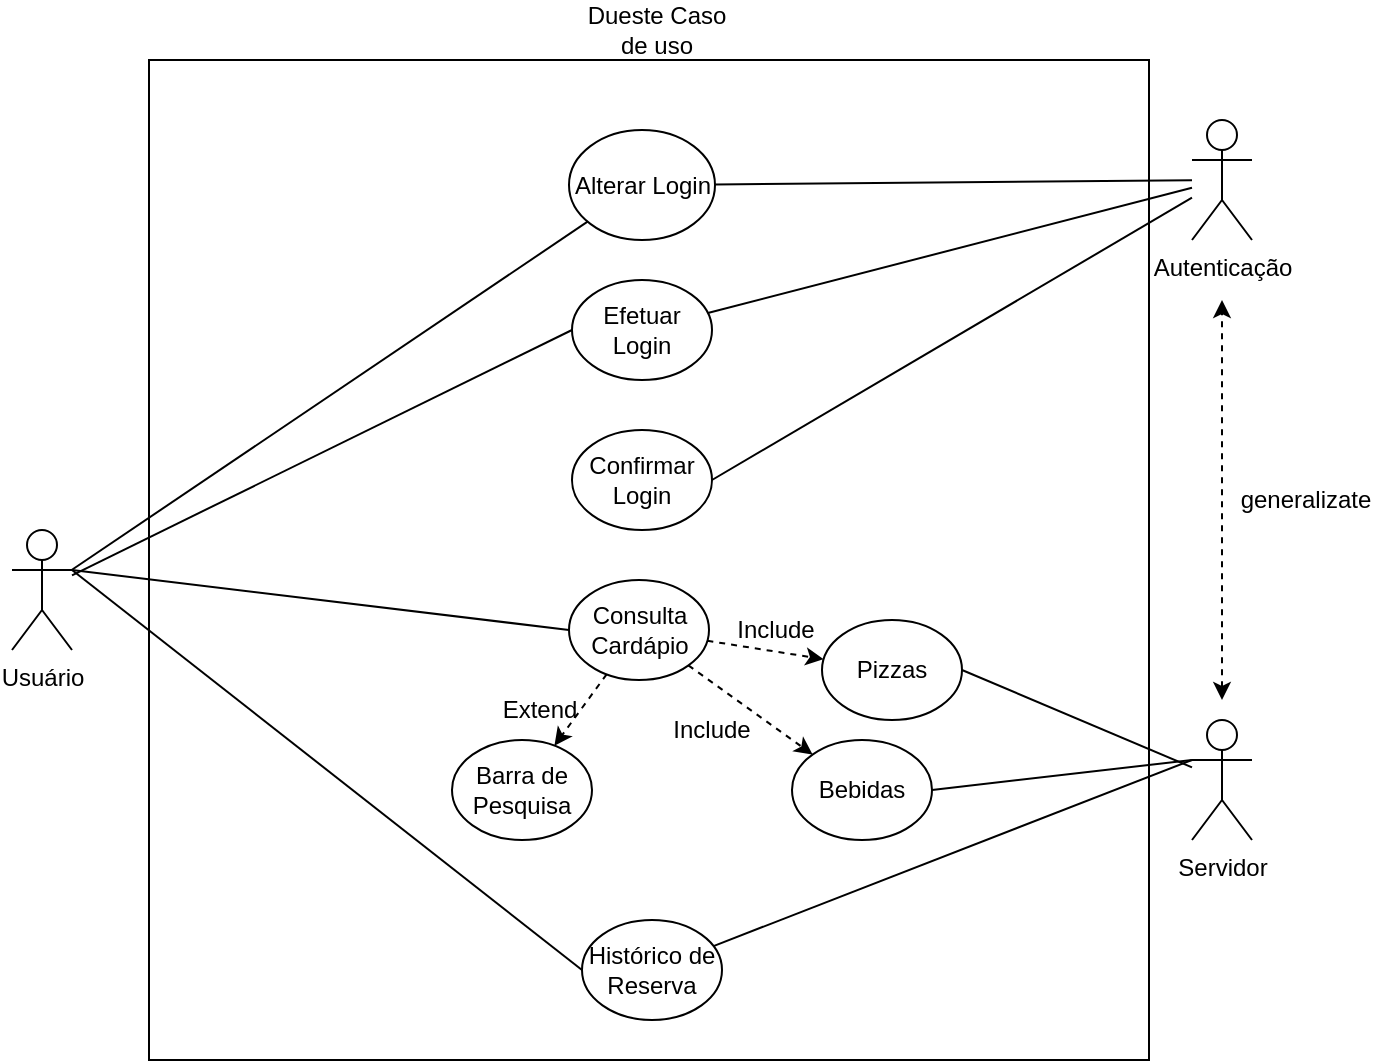 <mxfile version="24.3.1" type="github">
  <diagram name="Página-1" id="_iGEM8OsVjqRBAgx5ViR">
    <mxGraphModel dx="1173" dy="536" grid="1" gridSize="10" guides="1" tooltips="1" connect="1" arrows="1" fold="1" page="1" pageScale="1" pageWidth="827" pageHeight="1169" math="0" shadow="0">
      <root>
        <mxCell id="0" />
        <mxCell id="1" parent="0" />
        <mxCell id="CxZxPhLPk_U5bHNVLNWd-1" value="" style="whiteSpace=wrap;html=1;aspect=fixed;" vertex="1" parent="1">
          <mxGeometry x="218.5" y="70" width="500" height="500" as="geometry" />
        </mxCell>
        <mxCell id="CxZxPhLPk_U5bHNVLNWd-33" style="rounded=0;orthogonalLoop=1;jettySize=auto;html=1;entryX=0;entryY=0.5;entryDx=0;entryDy=0;endArrow=none;endFill=0;" edge="1" parent="1" source="CxZxPhLPk_U5bHNVLNWd-4" target="CxZxPhLPk_U5bHNVLNWd-32">
          <mxGeometry relative="1" as="geometry" />
        </mxCell>
        <mxCell id="CxZxPhLPk_U5bHNVLNWd-52" style="rounded=0;orthogonalLoop=1;jettySize=auto;html=1;entryX=0;entryY=0.5;entryDx=0;entryDy=0;endArrow=none;endFill=0;exitX=1;exitY=0.333;exitDx=0;exitDy=0;exitPerimeter=0;" edge="1" parent="1" source="CxZxPhLPk_U5bHNVLNWd-4" target="CxZxPhLPk_U5bHNVLNWd-48">
          <mxGeometry relative="1" as="geometry">
            <mxPoint x="180" y="330" as="sourcePoint" />
          </mxGeometry>
        </mxCell>
        <mxCell id="CxZxPhLPk_U5bHNVLNWd-71" style="rounded=0;orthogonalLoop=1;jettySize=auto;html=1;entryX=0;entryY=0.5;entryDx=0;entryDy=0;exitX=1;exitY=0.333;exitDx=0;exitDy=0;exitPerimeter=0;endArrow=none;endFill=0;" edge="1" parent="1" source="CxZxPhLPk_U5bHNVLNWd-4" target="CxZxPhLPk_U5bHNVLNWd-70">
          <mxGeometry relative="1" as="geometry" />
        </mxCell>
        <mxCell id="CxZxPhLPk_U5bHNVLNWd-4" value="&lt;div&gt;Usuário&lt;/div&gt;&lt;div&gt;&lt;br&gt;&lt;/div&gt;" style="shape=umlActor;verticalLabelPosition=bottom;verticalAlign=top;html=1;outlineConnect=0;" vertex="1" parent="1">
          <mxGeometry x="150" y="305" width="30" height="60" as="geometry" />
        </mxCell>
        <mxCell id="CxZxPhLPk_U5bHNVLNWd-47" style="rounded=0;orthogonalLoop=1;jettySize=auto;html=1;entryX=1;entryY=0.5;entryDx=0;entryDy=0;endArrow=none;endFill=0;" edge="1" parent="1" source="CxZxPhLPk_U5bHNVLNWd-5" target="CxZxPhLPk_U5bHNVLNWd-39">
          <mxGeometry relative="1" as="geometry" />
        </mxCell>
        <mxCell id="CxZxPhLPk_U5bHNVLNWd-5" value="&lt;div&gt;Autenticação&lt;/div&gt;&lt;div&gt;&lt;br&gt;&lt;/div&gt;" style="shape=umlActor;verticalLabelPosition=bottom;verticalAlign=top;html=1;outlineConnect=0;" vertex="1" parent="1">
          <mxGeometry x="740" y="100" width="30" height="60" as="geometry" />
        </mxCell>
        <mxCell id="CxZxPhLPk_U5bHNVLNWd-8" value="Dueste Caso de uso" style="text;html=1;align=center;verticalAlign=middle;whiteSpace=wrap;rounded=0;" vertex="1" parent="1">
          <mxGeometry x="435" y="40" width="75" height="30" as="geometry" />
        </mxCell>
        <mxCell id="CxZxPhLPk_U5bHNVLNWd-49" style="edgeStyle=orthogonalEdgeStyle;rounded=0;orthogonalLoop=1;jettySize=auto;html=1;strokeColor=none;" edge="1" parent="1" source="CxZxPhLPk_U5bHNVLNWd-9" target="CxZxPhLPk_U5bHNVLNWd-5">
          <mxGeometry relative="1" as="geometry">
            <mxPoint x="760" y="210" as="targetPoint" />
          </mxGeometry>
        </mxCell>
        <mxCell id="CxZxPhLPk_U5bHNVLNWd-50" style="rounded=0;orthogonalLoop=1;jettySize=auto;html=1;endArrow=classic;endFill=1;startArrow=classic;startFill=1;dashed=1;" edge="1" parent="1">
          <mxGeometry relative="1" as="geometry">
            <mxPoint x="755" y="390" as="sourcePoint" />
            <mxPoint x="755" y="190" as="targetPoint" />
          </mxGeometry>
        </mxCell>
        <mxCell id="CxZxPhLPk_U5bHNVLNWd-61" style="rounded=0;orthogonalLoop=1;jettySize=auto;html=1;entryX=1;entryY=0.5;entryDx=0;entryDy=0;endArrow=none;endFill=0;" edge="1" parent="1" source="CxZxPhLPk_U5bHNVLNWd-9" target="CxZxPhLPk_U5bHNVLNWd-56">
          <mxGeometry relative="1" as="geometry" />
        </mxCell>
        <mxCell id="CxZxPhLPk_U5bHNVLNWd-62" style="rounded=0;orthogonalLoop=1;jettySize=auto;html=1;entryX=1;entryY=0.5;entryDx=0;entryDy=0;endArrow=none;endFill=0;" edge="1" parent="1" target="CxZxPhLPk_U5bHNVLNWd-55">
          <mxGeometry relative="1" as="geometry">
            <mxPoint x="740" y="420" as="sourcePoint" />
          </mxGeometry>
        </mxCell>
        <mxCell id="CxZxPhLPk_U5bHNVLNWd-9" value="&lt;div&gt;Servidor&lt;/div&gt;&lt;div&gt;&lt;br&gt;&lt;/div&gt;" style="shape=umlActor;verticalLabelPosition=bottom;verticalAlign=top;html=1;outlineConnect=0;" vertex="1" parent="1">
          <mxGeometry x="740" y="400" width="30" height="60" as="geometry" />
        </mxCell>
        <mxCell id="CxZxPhLPk_U5bHNVLNWd-17" style="edgeStyle=orthogonalEdgeStyle;rounded=0;orthogonalLoop=1;jettySize=auto;html=1;strokeColor=none;" edge="1" parent="1" source="CxZxPhLPk_U5bHNVLNWd-16" target="CxZxPhLPk_U5bHNVLNWd-4">
          <mxGeometry relative="1" as="geometry" />
        </mxCell>
        <mxCell id="CxZxPhLPk_U5bHNVLNWd-18" style="rounded=0;orthogonalLoop=1;jettySize=auto;html=1;endArrow=none;endFill=0;" edge="1" parent="1" source="CxZxPhLPk_U5bHNVLNWd-16" target="CxZxPhLPk_U5bHNVLNWd-4">
          <mxGeometry relative="1" as="geometry">
            <Array as="points" />
          </mxGeometry>
        </mxCell>
        <mxCell id="CxZxPhLPk_U5bHNVLNWd-19" style="rounded=0;orthogonalLoop=1;jettySize=auto;html=1;endArrow=none;endFill=0;" edge="1" parent="1" source="CxZxPhLPk_U5bHNVLNWd-16" target="CxZxPhLPk_U5bHNVLNWd-5">
          <mxGeometry relative="1" as="geometry" />
        </mxCell>
        <mxCell id="CxZxPhLPk_U5bHNVLNWd-16" value="&lt;div&gt;Alterar Login&lt;/div&gt;" style="ellipse;whiteSpace=wrap;html=1;" vertex="1" parent="1">
          <mxGeometry x="428.5" y="105" width="73" height="55" as="geometry" />
        </mxCell>
        <mxCell id="CxZxPhLPk_U5bHNVLNWd-35" style="rounded=0;orthogonalLoop=1;jettySize=auto;html=1;endArrow=none;endFill=0;" edge="1" parent="1" source="CxZxPhLPk_U5bHNVLNWd-32" target="CxZxPhLPk_U5bHNVLNWd-5">
          <mxGeometry relative="1" as="geometry" />
        </mxCell>
        <mxCell id="CxZxPhLPk_U5bHNVLNWd-32" value="Efetuar Login" style="ellipse;whiteSpace=wrap;html=1;" vertex="1" parent="1">
          <mxGeometry x="430" y="180" width="70" height="50" as="geometry" />
        </mxCell>
        <mxCell id="CxZxPhLPk_U5bHNVLNWd-39" value="Confirmar Login" style="ellipse;whiteSpace=wrap;html=1;" vertex="1" parent="1">
          <mxGeometry x="430" y="255" width="70" height="50" as="geometry" />
        </mxCell>
        <mxCell id="CxZxPhLPk_U5bHNVLNWd-57" style="rounded=0;orthogonalLoop=1;jettySize=auto;html=1;dashed=1;" edge="1" parent="1" source="CxZxPhLPk_U5bHNVLNWd-48" target="CxZxPhLPk_U5bHNVLNWd-55">
          <mxGeometry relative="1" as="geometry" />
        </mxCell>
        <mxCell id="CxZxPhLPk_U5bHNVLNWd-58" style="rounded=0;orthogonalLoop=1;jettySize=auto;html=1;dashed=1;" edge="1" parent="1" source="CxZxPhLPk_U5bHNVLNWd-48" target="CxZxPhLPk_U5bHNVLNWd-56">
          <mxGeometry relative="1" as="geometry" />
        </mxCell>
        <mxCell id="CxZxPhLPk_U5bHNVLNWd-66" style="rounded=0;orthogonalLoop=1;jettySize=auto;html=1;dashed=1;" edge="1" parent="1" source="CxZxPhLPk_U5bHNVLNWd-48" target="CxZxPhLPk_U5bHNVLNWd-64">
          <mxGeometry relative="1" as="geometry" />
        </mxCell>
        <mxCell id="CxZxPhLPk_U5bHNVLNWd-48" value="&lt;div&gt;Consulta Cardápio&lt;/div&gt;" style="ellipse;whiteSpace=wrap;html=1;" vertex="1" parent="1">
          <mxGeometry x="428.5" y="330" width="70" height="50" as="geometry" />
        </mxCell>
        <mxCell id="CxZxPhLPk_U5bHNVLNWd-51" value="&lt;div&gt;generalizate&lt;/div&gt;" style="text;html=1;align=center;verticalAlign=middle;whiteSpace=wrap;rounded=0;" vertex="1" parent="1">
          <mxGeometry x="767" y="275" width="60" height="30" as="geometry" />
        </mxCell>
        <mxCell id="CxZxPhLPk_U5bHNVLNWd-55" value="&lt;div&gt;Bebidas&lt;/div&gt;" style="ellipse;whiteSpace=wrap;html=1;" vertex="1" parent="1">
          <mxGeometry x="540" y="410" width="70" height="50" as="geometry" />
        </mxCell>
        <mxCell id="CxZxPhLPk_U5bHNVLNWd-56" value="Pizzas" style="ellipse;whiteSpace=wrap;html=1;" vertex="1" parent="1">
          <mxGeometry x="555" y="350" width="70" height="50" as="geometry" />
        </mxCell>
        <mxCell id="CxZxPhLPk_U5bHNVLNWd-59" value="&lt;div&gt;Include&lt;/div&gt;" style="text;html=1;align=center;verticalAlign=middle;whiteSpace=wrap;rounded=0;" vertex="1" parent="1">
          <mxGeometry x="470" y="390" width="60" height="30" as="geometry" />
        </mxCell>
        <mxCell id="CxZxPhLPk_U5bHNVLNWd-60" value="&lt;div&gt;Include&lt;/div&gt;" style="text;html=1;align=center;verticalAlign=middle;whiteSpace=wrap;rounded=0;" vertex="1" parent="1">
          <mxGeometry x="501.5" y="340" width="60" height="30" as="geometry" />
        </mxCell>
        <mxCell id="CxZxPhLPk_U5bHNVLNWd-64" value="Barra de Pesquisa" style="ellipse;whiteSpace=wrap;html=1;" vertex="1" parent="1">
          <mxGeometry x="370" y="410" width="70" height="50" as="geometry" />
        </mxCell>
        <mxCell id="CxZxPhLPk_U5bHNVLNWd-67" value="Extend" style="text;html=1;align=center;verticalAlign=middle;whiteSpace=wrap;rounded=0;" vertex="1" parent="1">
          <mxGeometry x="384" y="380" width="60" height="30" as="geometry" />
        </mxCell>
        <mxCell id="CxZxPhLPk_U5bHNVLNWd-70" value="Histórico de Reserva" style="ellipse;whiteSpace=wrap;html=1;" vertex="1" parent="1">
          <mxGeometry x="435" y="500" width="70" height="50" as="geometry" />
        </mxCell>
        <mxCell id="CxZxPhLPk_U5bHNVLNWd-72" style="rounded=0;orthogonalLoop=1;jettySize=auto;html=1;entryX=0;entryY=0.333;entryDx=0;entryDy=0;entryPerimeter=0;endArrow=none;endFill=0;" edge="1" parent="1" source="CxZxPhLPk_U5bHNVLNWd-70" target="CxZxPhLPk_U5bHNVLNWd-9">
          <mxGeometry relative="1" as="geometry" />
        </mxCell>
      </root>
    </mxGraphModel>
  </diagram>
</mxfile>
